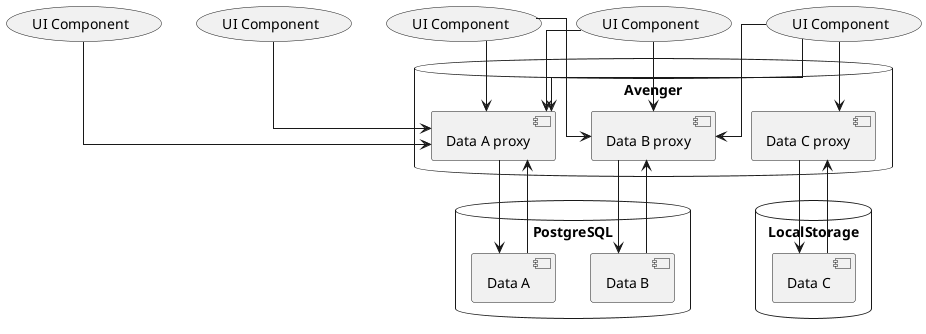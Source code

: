 @startuml "Avenger"
skinparam linetype ortho

database "Avenger" {
[Data A proxy]
[Data B proxy]
[Data C proxy]
}
database "PostgreSQL" {
[Data A]
[Data B]
[Data A proxy] --> [Data A]
[Data A] --> [Data A proxy]
[Data B proxy] --> [Data B]
[Data B] --> [Data B proxy]
}

database "LocalStorage" {
[Data C]
[Data C proxy] --> [Data C]
[Data C] --> [Data C proxy]
}

(UI Component) as (UC1)
(UI Component) as (UC2)
(UI Component) as (UC3)
(UI Component) as (UC4)
(UI Component) as (UC5)

' some components use the data
(UC1) --> [Data A proxy]
(UC2) --> [Data A proxy]
(UC3) --> [Data A proxy]
(UC4) --> [Data A proxy]
(UC5) --> [Data A proxy]

(UC3) --> [Data B proxy]
(UC4) --> [Data B proxy]
(UC5) --> [Data B proxy]

(UC5) --> [Data C proxy]

@enduml
